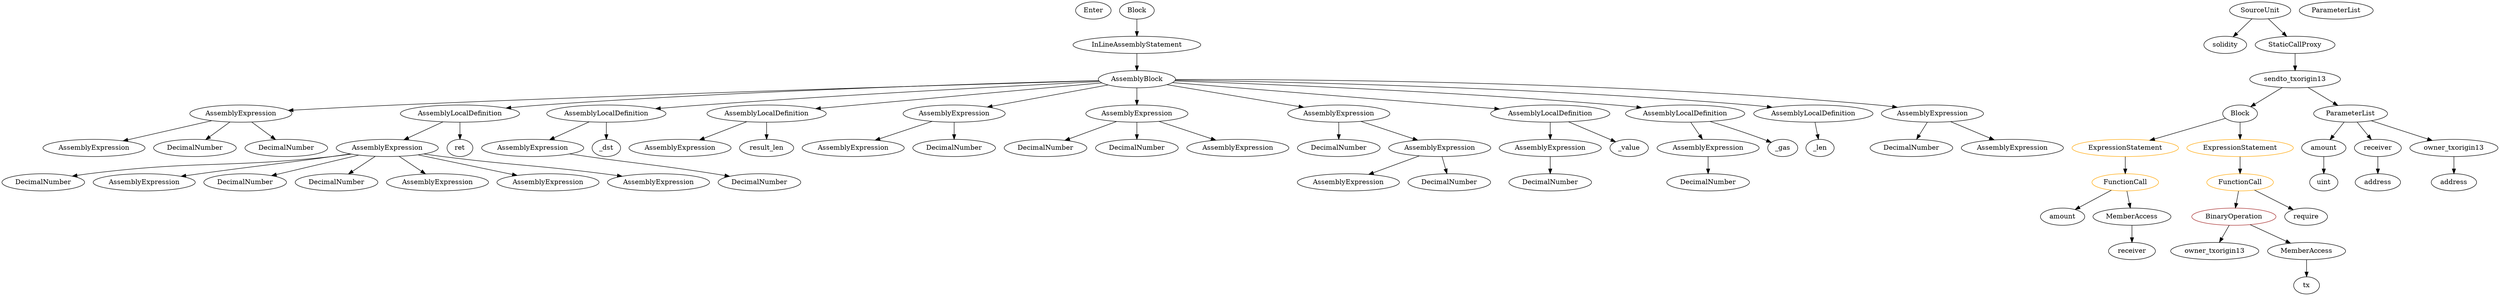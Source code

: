 strict digraph {
	graph [bb="0,0,4415,612"];
	node [label="\N"];
	Enter	[height=0.5,
		pos="1931.5,594",
		width=0.83628];
	AssemblyExpression_Unnamed_15	[color=black,
		height=0.5,
		label=AssemblyExpression,
		pos="417.52,378",
		width=2.4719];
	AssemblyExpression_Unnamed_16	[color=black,
		height=0.5,
		label=AssemblyExpression,
		pos="159.52,306",
		width=2.4719];
	AssemblyExpression_Unnamed_15 -> AssemblyExpression_Unnamed_16	[pos="e,211.03,320.97 365.93,363 324.45,351.75 266.02,335.89 221.91,323.93"];
	DecimalNumber_Unnamed_11	[color=black,
		height=0.5,
		label=DecimalNumber,
		pos="337.52,306",
		width=1.959];
	AssemblyExpression_Unnamed_15 -> DecimalNumber_Unnamed_11	[pos="e,356.71,323.79 398.16,360.05 388.23,351.37 375.98,340.64 365.08,331.11"];
	DecimalNumber_Unnamed_10	[color=black,
		height=0.5,
		label=DecimalNumber,
		pos="496.52,306",
		width=1.959];
	AssemblyExpression_Unnamed_15 -> DecimalNumber_Unnamed_10	[pos="e,477.58,323.79 436.65,360.05 446.35,351.46 458.32,340.86 468.99,331.4"];
	ElementaryTypeName_uint	[color=black,
		height=0.5,
		label=uint,
		pos="4110.5,234",
		width=0.75];
	DecimalNumber_Unnamed_8	[color=black,
		height=0.5,
		label=DecimalNumber,
		pos="70.525,234",
		width=1.959];
	AssemblyExpression_Unnamed_10	[color=black,
		height=0.5,
		label=AssemblyExpression,
		pos="248.52,234",
		width=2.4719];
	FunctionCall_Unnamed	[color=orange,
		height=0.5,
		label=FunctionCall,
		pos="3965.5,234",
		width=1.6125];
	BinaryOperation_Unnamed	[color=brown,
		height=0.5,
		label=BinaryOperation,
		pos="3956.5,162",
		width=1.9867];
	FunctionCall_Unnamed -> BinaryOperation_Unnamed	[pos="e,3958.7,180.1 3963.3,215.7 3962.4,208.32 3961.2,199.52 3960.2,191.25"];
	Identifier_require	[color=black,
		height=0.5,
		label=require,
		pos="4082.5,162",
		width=1.0026];
	FunctionCall_Unnamed -> Identifier_require	[pos="e,4060.2,176.37 3991.5,217.46 4008.9,207.07 4031.9,193.3 4050.4,182.22"];
	AssemblyExpression_Unnamed	[color=black,
		height=0.5,
		label=AssemblyExpression,
		pos="942.52,306",
		width=2.4719];
	DecimalNumber_Unnamed	[color=black,
		height=0.5,
		label=DecimalNumber,
		pos="1333.5,234",
		width=1.959];
	AssemblyExpression_Unnamed -> DecimalNumber_Unnamed	[pos="e,1281.1,246.47 1008.4,293.53 1019.1,291.67 1030.1,289.78 1040.5,288 1135.2,271.8 1159.2,269.98 1253.5,252 1258.8,250.99 1264.3,\
249.9 1269.8,248.79"];
	Block_Unnamed	[color=black,
		height=0.5,
		label=Block,
		pos="2012.5,594",
		width=0.90558];
	InLineAssemblyStatement_Unnamed	[color=black,
		height=0.5,
		label=InLineAssemblyStatement,
		pos="2012.5,522",
		width=2.9847];
	Block_Unnamed -> InLineAssemblyStatement_Unnamed	[pos="e,2012.5,540.1 2012.5,575.7 2012.5,568.41 2012.5,559.73 2012.5,551.54"];
	AssemblyExpression_Unnamed_2	[color=black,
		height=0.5,
		label=AssemblyExpression,
		pos="2742.5,306",
		width=2.4719];
	DecimalNumber_Unnamed_2	[color=black,
		height=0.5,
		label=DecimalNumber,
		pos="2742.5,234",
		width=1.959];
	AssemblyExpression_Unnamed_2 -> DecimalNumber_Unnamed_2	[pos="e,2742.5,252.1 2742.5,287.7 2742.5,280.41 2742.5,271.73 2742.5,263.54"];
	DecimalNumber_Unnamed_7	[color=black,
		height=0.5,
		label=DecimalNumber,
		pos="426.52,234",
		width=1.959];
	AssemblyExpression_Unnamed_12	[color=black,
		height=0.5,
		label=AssemblyExpression,
		pos="1210.5,306",
		width=2.4719];
	AssemblyLocalDefinition_Unnamed_4	[color=black,
		height=0.5,
		label=AssemblyLocalDefinition,
		pos="808.52,378",
		width=2.9016];
	AssemblyExpression_Unnamed_7	[color=black,
		height=0.5,
		label=AssemblyExpression,
		pos="674.52,306",
		width=2.4719];
	AssemblyLocalDefinition_Unnamed_4 -> AssemblyExpression_Unnamed_7	[pos="e,705.59,323.23 776.77,360.41 758.53,350.88 735.42,338.81 715.79,328.56"];
	Identifier_ret	[color=black,
		height=0.5,
		label=ret,
		pos="808.52,306",
		width=0.75];
	AssemblyLocalDefinition_Unnamed_4 -> Identifier_ret	[pos="e,808.52,324.1 808.52,359.7 808.52,352.41 808.52,343.73 808.52,335.54"];
	Identifier__len	[color=black,
		height=0.5,
		label=_len,
		pos="3234.5,306",
		width=0.75];
	AssemblyExpression_Unnamed_7 -> DecimalNumber_Unnamed_8	[pos="e,121.57,246.84 610.6,293.08 599.27,291.21 587.57,289.42 576.52,288 388.07,263.74 338.49,279.8 150.52,252 144.64,251.13 138.54,250.09 \
132.46,248.96"];
	AssemblyExpression_Unnamed_7 -> AssemblyExpression_Unnamed_10	[pos="e,314.13,246.53 608.92,293.47 598.1,291.61 587,289.73 576.52,288 474.44,271.16 448.61,268.84 346.52,252 339.65,250.87 332.5,249.67 \
325.35,248.45"];
	AssemblyExpression_Unnamed_7 -> DecimalNumber_Unnamed_7	[pos="e,472.34,247.93 624.04,290.75 583.22,279.23 525.76,263.01 483.33,251.03"];
	DecimalNumber_Unnamed_6	[color=black,
		height=0.5,
		label=DecimalNumber,
		pos="585.52,234",
		width=1.959];
	AssemblyExpression_Unnamed_7 -> DecimalNumber_Unnamed_6	[pos="e,606.56,251.55 652.98,288.05 641.75,279.22 627.83,268.27 615.56,258.62"];
	AssemblyExpression_Unnamed_8	[color=black,
		height=0.5,
		label=AssemblyExpression,
		pos="763.52,234",
		width=2.4719];
	AssemblyExpression_Unnamed_7 -> AssemblyExpression_Unnamed_8	[pos="e,742.18,251.79 696.07,288.05 707.22,279.28 721.02,268.43 733.23,258.83"];
	AssemblyExpression_Unnamed_9	[color=black,
		height=0.5,
		label=AssemblyExpression,
		pos="959.52,234",
		width=2.4719];
	AssemblyExpression_Unnamed_7 -> AssemblyExpression_Unnamed_9	[pos="e,904.74,248.46 729.48,291.5 776.39,279.98 843.99,263.38 893.77,251.15"];
	AssemblyExpression_Unnamed_11	[color=black,
		height=0.5,
		label=AssemblyExpression,
		pos="1155.5,234",
		width=2.4719];
	AssemblyExpression_Unnamed_7 -> AssemblyExpression_Unnamed_11	[pos="e,1090.8,246.67 739.3,293.33 750.37,291.46 761.77,289.61 772.52,288 898.79,269.08 931.26,270.92 1057.5,252 1064.7,250.93 1072.1,\
249.76 1079.5,248.54"];
	Parameter_amount	[color=black,
		height=0.5,
		label=amount,
		pos="4110.5,306",
		width=1.0581];
	Parameter_amount -> ElementaryTypeName_uint	[pos="e,4110.5,252.1 4110.5,287.7 4110.5,280.41 4110.5,271.73 4110.5,263.54"];
	Parameter_receiver	[color=black,
		height=0.5,
		label=receiver,
		pos="4206.5,306",
		width=1.0996];
	ElementaryTypeName_address	[color=black,
		height=0.5,
		label=address,
		pos="4206.5,234",
		width=1.0996];
	Parameter_receiver -> ElementaryTypeName_address	[pos="e,4206.5,252.1 4206.5,287.7 4206.5,280.41 4206.5,271.73 4206.5,263.54"];
	Identifier_receiver	[color=black,
		height=0.5,
		label=receiver,
		pos="3779.5,90",
		width=1.0996];
	DecimalNumber_Unnamed_12	[color=black,
		height=0.5,
		label=DecimalNumber,
		pos="2368.5,306",
		width=1.959];
	Identifier_tx	[color=black,
		height=0.5,
		label=tx,
		pos="4088.5,18",
		width=0.75];
	DecimalNumber_Unnamed_9	[color=black,
		height=0.5,
		label=DecimalNumber,
		pos="3397.5,306",
		width=1.959];
	ExpressionStatement_Unnamed_1	[color=orange,
		height=0.5,
		label=ExpressionStatement,
		pos="3770.5,306",
		width=2.458];
	FunctionCall_Unnamed_1	[color=orange,
		height=0.5,
		label=FunctionCall,
		pos="3770.5,234",
		width=1.6125];
	ExpressionStatement_Unnamed_1 -> FunctionCall_Unnamed_1	[pos="e,3770.5,252.1 3770.5,287.7 3770.5,280.41 3770.5,271.73 3770.5,263.54"];
	AssemblyLocalDefinition_Unnamed	[color=black,
		height=0.5,
		label=AssemblyLocalDefinition,
		pos="1076.5,378",
		width=2.9016];
	AssemblyLocalDefinition_Unnamed -> AssemblyExpression_Unnamed	[pos="e,973.59,323.23 1044.8,360.41 1026.5,350.88 1003.4,338.81 983.79,328.56"];
	Identifier__dst	[color=black,
		height=0.5,
		label=_dst,
		pos="1076.5,306",
		width=0.75311];
	AssemblyLocalDefinition_Unnamed -> Identifier__dst	[pos="e,1076.5,324.1 1076.5,359.7 1076.5,352.41 1076.5,343.73 1076.5,335.54"];
	DecimalNumber_Unnamed_1	[color=black,
		height=0.5,
		label=DecimalNumber,
		pos="3026.5,234",
		width=1.959];
	Block_Unnamed_1	[color=black,
		height=0.5,
		label=Block,
		pos="3965.5,378",
		width=0.90558];
	Block_Unnamed_1 -> ExpressionStatement_Unnamed_1	[pos="e,3813,322.24 3938.8,367.41 3909.3,356.81 3861,339.47 3823.7,326.08"];
	ExpressionStatement_Unnamed	[color=orange,
		height=0.5,
		label=ExpressionStatement,
		pos="3965.5,306",
		width=2.458];
	Block_Unnamed_1 -> ExpressionStatement_Unnamed	[pos="e,3965.5,324.1 3965.5,359.7 3965.5,352.41 3965.5,343.73 3965.5,335.54"];
	PragmaDirective_solidity	[color=black,
		height=0.5,
		label=solidity,
		pos="3937.5,522",
		width=1.0442];
	Identifier_owner_txorigin13	[color=black,
		height=0.5,
		label=owner_txorigin13,
		pos="3925.5,90",
		width=2.0976];
	BinaryOperation_Unnamed -> Identifier_owner_txorigin13	[pos="e,3933.1,108.1 3948.9,143.7 3945.5,136.07 3941.4,126.92 3937.7,118.4"];
	MemberAccess_Unnamed	[color=black,
		height=0.5,
		label=MemberAccess,
		pos="4088.5,90",
		width=1.9174];
	BinaryOperation_Unnamed -> MemberAccess_Unnamed	[pos="e,4059,106.66 3986.1,145.29 4004.7,135.47 4028.7,122.71 4048.9,112.03"];
	AssemblyExpression_Unnamed_14	[color=black,
		height=0.5,
		label=AssemblyExpression,
		pos="3575.5,306",
		width=2.4719];
	ElementaryTypeName_address_1	[color=black,
		height=0.5,
		label=address,
		pos="4339.5,234",
		width=1.0996];
	Identifier_amount	[color=black,
		height=0.5,
		label=amount,
		pos="3654.5,162",
		width=1.0581];
	ParameterList_Unnamed_1	[color=black,
		height=0.5,
		label=ParameterList,
		pos="4158.5,378",
		width=1.7095];
	ParameterList_Unnamed_1 -> Parameter_amount	[pos="e,4121.7,323.31 4146.9,360.05 4141.3,351.85 4134.4,341.83 4128.2,332.71"];
	ParameterList_Unnamed_1 -> Parameter_receiver	[pos="e,4195.3,323.31 4170.1,360.05 4175.8,351.85 4182.6,341.83 4188.9,332.71"];
	Parameter_owner_txorigin13	[color=black,
		height=0.5,
		label=owner_txorigin13,
		pos="4339.5,306",
		width=2.0976];
	ParameterList_Unnamed_1 -> Parameter_owner_txorigin13	[pos="e,4301.2,321.82 4194.7,363 4222.3,352.33 4260.6,337.53 4290.9,325.82"];
	FunctionCall_Unnamed_1 -> Identifier_amount	[pos="e,3677.4,176.83 3744.8,217.46 3727.8,207.2 3705.3,193.66 3687.1,182.65"];
	MemberAccess_Unnamed_1	[color=black,
		height=0.5,
		label=MemberAccess,
		pos="3779.5,162",
		width=1.9174];
	FunctionCall_Unnamed_1 -> MemberAccess_Unnamed_1	[pos="e,3777.3,180.1 3772.7,215.7 3773.7,208.32 3774.8,199.52 3775.9,191.25"];
	ContractDefinition_StaticCallProxy	[color=black,
		height=0.5,
		label=StaticCallProxy,
		pos="4061.5,522",
		width=1.9036];
	FunctionDefinition_sendto_txorigin13	[color=black,
		height=0.5,
		label=sendto_txorigin13,
		pos="4061.5,450",
		width=2.1531];
	ContractDefinition_StaticCallProxy -> FunctionDefinition_sendto_txorigin13	[pos="e,4061.5,468.1 4061.5,503.7 4061.5,496.41 4061.5,487.73 4061.5,479.54"];
	AssemblyLocalDefinition_Unnamed_5	[color=black,
		height=0.5,
		label=AssemblyLocalDefinition,
		pos="1363.5,378",
		width=2.9016];
	AssemblyLocalDefinition_Unnamed_5 -> AssemblyExpression_Unnamed_12	[pos="e,1245.3,322.91 1328,360.76 1306.5,350.89 1278.7,338.18 1255.6,327.6"];
	Identifier_result_len	[color=black,
		height=0.5,
		label=result_len,
		pos="1363.5,306",
		width=1.2798];
	AssemblyLocalDefinition_Unnamed_5 -> Identifier_result_len	[pos="e,1363.5,324.1 1363.5,359.7 1363.5,352.41 1363.5,343.73 1363.5,335.54"];
	AssemblyBlock_Unnamed	[color=black,
		height=0.5,
		label=AssemblyBlock,
		pos="2012.5,450",
		width=1.9313];
	InLineAssemblyStatement_Unnamed -> AssemblyBlock_Unnamed	[pos="e,2012.5,468.1 2012.5,503.7 2012.5,496.41 2012.5,487.73 2012.5,479.54"];
	ParameterList_Unnamed	[color=black,
		height=0.5,
		label=ParameterList,
		pos="4131.5,594",
		width=1.7095];
	AssemblyExpression_Unnamed_3	[color=black,
		height=0.5,
		label=AssemblyExpression,
		pos="1694.5,378",
		width=2.4719];
	AssemblyExpression_Unnamed_4	[color=black,
		height=0.5,
		label=AssemblyExpression,
		pos="1516.5,306",
		width=2.4719];
	AssemblyExpression_Unnamed_3 -> AssemblyExpression_Unnamed_4	[pos="e,1555.9,322.49 1655,361.46 1628.9,351.18 1594.3,337.6 1566.3,326.58"];
	DecimalNumber_Unnamed_3	[color=black,
		height=0.5,
		label=DecimalNumber,
		pos="1694.5,306",
		width=1.959];
	AssemblyExpression_Unnamed_3 -> DecimalNumber_Unnamed_3	[pos="e,1694.5,324.1 1694.5,359.7 1694.5,352.41 1694.5,343.73 1694.5,335.54"];
	ExpressionStatement_Unnamed -> FunctionCall_Unnamed	[pos="e,3965.5,252.1 3965.5,287.7 3965.5,280.41 3965.5,271.73 3965.5,263.54"];
	DecimalNumber_Unnamed_5	[color=black,
		height=0.5,
		label=DecimalNumber,
		pos="1853.5,306",
		width=1.959];
	MemberAccess_Unnamed -> Identifier_tx	[pos="e,4088.5,36.104 4088.5,71.697 4088.5,64.407 4088.5,55.726 4088.5,47.536"];
	AssemblyBlock_Unnamed -> AssemblyExpression_Unnamed_15	[pos="e,501.13,384.57 1943.9,446.74 1748.7,440.22 1173.2,420.21 695.52,396 634.55,392.91 566.09,388.73 512.37,385.29"];
	AssemblyBlock_Unnamed -> AssemblyLocalDefinition_Unnamed_4	[pos="e,892.1,389.08 1943.7,446.92 1775.9,441.55 1332.5,425.53 963.52,396 944.03,394.44 923.2,392.41 903.34,390.29"];
	AssemblyBlock_Unnamed -> AssemblyLocalDefinition_Unnamed	[pos="e,1164.1,388.04 1945.2,444.95 1812.3,436.82 1506.9,417.44 1250.5,396 1226.1,393.96 1199.8,391.52 1175.3,389.13"];
	AssemblyBlock_Unnamed -> AssemblyLocalDefinition_Unnamed_5	[pos="e,1450.2,388.35 1949.1,442.16 1835.4,429.9 1596.2,404.09 1461.3,389.55"];
	AssemblyBlock_Unnamed -> AssemblyExpression_Unnamed_3	[pos="e,1753.3,391.94 1960.7,437.6 1907.3,425.84 1823.7,407.44 1764.5,394.4"];
	AssemblyExpression_Unnamed_5	[color=black,
		height=0.5,
		label=AssemblyExpression,
		pos="2012.5,378",
		width=2.4719];
	AssemblyBlock_Unnamed -> AssemblyExpression_Unnamed_5	[pos="e,2012.5,396.1 2012.5,431.7 2012.5,424.41 2012.5,415.73 2012.5,407.54"];
	AssemblyExpression_Unnamed_17	[color=black,
		height=0.5,
		label=AssemblyExpression,
		pos="2368.5,378",
		width=2.4719];
	AssemblyBlock_Unnamed -> AssemblyExpression_Unnamed_17	[pos="e,2306.4,391.21 2066.6,438.37 2127.7,426.36 2227.4,406.75 2295.4,393.38"];
	AssemblyLocalDefinition_Unnamed_2	[color=black,
		height=0.5,
		label=AssemblyLocalDefinition,
		pos="2742.5,378",
		width=2.9016];
	AssemblyBlock_Unnamed -> AssemblyLocalDefinition_Unnamed_2	[pos="e,2652.8,387.6 2077,442.82 2204.4,430.6 2489.2,403.29 2641.6,388.67"];
	AssemblyLocalDefinition_Unnamed_1	[color=black,
		height=0.5,
		label=AssemblyLocalDefinition,
		pos="2988.5,378",
		width=2.9016];
	AssemblyBlock_Unnamed -> AssemblyLocalDefinition_Unnamed_1	[pos="e,2909.1,390 2080.9,446.19 2224.6,439.97 2568.3,423.36 2855.5,396 2869.2,394.69 2883.7,393.08 2897.9,391.38"];
	AssemblyLocalDefinition_Unnamed_3	[color=black,
		height=0.5,
		label=AssemblyLocalDefinition,
		pos="3215.5,378",
		width=2.9016];
	AssemblyBlock_Unnamed -> AssemblyLocalDefinition_Unnamed_3	[pos="e,3141.8,391.09 2082.1,448.01 2255,445.03 2717.7,433.86 3101.5,396 3110.9,395.08 3120.7,393.92 3130.4,392.64"];
	AssemblyExpression_Unnamed_13	[color=black,
		height=0.5,
		label=AssemblyExpression,
		pos="3426.5,378",
		width=2.4719];
	AssemblyBlock_Unnamed -> AssemblyExpression_Unnamed_13	[pos="e,3363.7,391.16 2082.3,449.41 2279,449.88 2854.2,446.47 3328.5,396 3336.3,395.17 3344.4,394.11 3352.4,392.92"];
	AssemblyExpression_Unnamed_5 -> DecimalNumber_Unnamed_5	[pos="e,1887.8,322.1 1976.4,361.12 1953.2,350.88 1922.8,337.5 1898.1,326.6"];
	DecimalNumber_Unnamed_4	[color=black,
		height=0.5,
		label=DecimalNumber,
		pos="2012.5,306",
		width=1.959];
	AssemblyExpression_Unnamed_5 -> DecimalNumber_Unnamed_4	[pos="e,2012.5,324.1 2012.5,359.7 2012.5,352.41 2012.5,343.73 2012.5,335.54"];
	AssemblyExpression_Unnamed_6	[color=black,
		height=0.5,
		label=AssemblyExpression,
		pos="2190.5,306",
		width=2.4719];
	AssemblyExpression_Unnamed_5 -> AssemblyExpression_Unnamed_6	[pos="e,2151.1,322.49 2052,361.46 2078.2,351.18 2112.7,337.6 2140.7,326.58"];
	MemberAccess_Unnamed_1 -> Identifier_receiver	[pos="e,3779.5,108.1 3779.5,143.7 3779.5,136.41 3779.5,127.73 3779.5,119.54"];
	AssemblyExpression_Unnamed_18	[color=black,
		height=0.5,
		label=AssemblyExpression,
		pos="2546.5,306",
		width=2.4719];
	AssemblyExpression_Unnamed_19	[color=black,
		height=0.5,
		label=AssemblyExpression,
		pos="2386.5,234",
		width=2.4719];
	AssemblyExpression_Unnamed_18 -> AssemblyExpression_Unnamed_19	[pos="e,2422.7,250.82 2510.2,289.12 2487.4,279.14 2457.8,266.17 2433.2,255.43"];
	DecimalNumber_Unnamed_13	[color=black,
		height=0.5,
		label=DecimalNumber,
		pos="2564.5,234",
		width=1.959];
	AssemblyExpression_Unnamed_18 -> DecimalNumber_Unnamed_13	[pos="e,2560.1,252.1 2551,287.7 2552.9,280.32 2555.1,271.52 2557.3,263.25"];
	AssemblyExpression_Unnamed_17 -> DecimalNumber_Unnamed_12	[pos="e,2368.5,324.1 2368.5,359.7 2368.5,352.41 2368.5,343.73 2368.5,335.54"];
	AssemblyExpression_Unnamed_17 -> AssemblyExpression_Unnamed_18	[pos="e,2507.1,322.49 2408,361.46 2434.2,351.18 2468.7,337.6 2496.7,326.58"];
	Parameter_owner_txorigin13 -> ElementaryTypeName_address_1	[pos="e,4339.5,252.1 4339.5,287.7 4339.5,280.41 4339.5,271.73 4339.5,263.54"];
	SourceUnit_Unnamed	[color=black,
		height=0.5,
		label=SourceUnit,
		pos="3999.5,594",
		width=1.46];
	SourceUnit_Unnamed -> PragmaDirective_solidity	[pos="e,3951.7,538.99 3984.8,576.41 3977.2,567.74 3967.6,556.97 3959.1,547.38"];
	SourceUnit_Unnamed -> ContractDefinition_StaticCallProxy	[pos="e,4046.5,539.96 4014.2,576.41 4021.6,568.08 4030.7,557.8 4038.9,548.49"];
	FunctionDefinition_sendto_txorigin13 -> Block_Unnamed_1	[pos="e,3984.6,392.88 4038.8,432.41 4025.2,422.53 4007.9,409.91 3993.5,399.41"];
	FunctionDefinition_sendto_txorigin13 -> ParameterList_Unnamed_1	[pos="e,4136,395.23 4084.5,432.41 4097.2,423.28 4113.1,411.81 4126.9,401.84"];
	AssemblyExpression_Unnamed_1	[color=black,
		height=0.5,
		label=AssemblyExpression,
		pos="3026.5,306",
		width=2.4719];
	AssemblyExpression_Unnamed_1 -> DecimalNumber_Unnamed_1	[pos="e,3026.5,252.1 3026.5,287.7 3026.5,280.41 3026.5,271.73 3026.5,263.54"];
	Identifier__value	[color=black,
		height=0.5,
		label=_value,
		pos="2884.5,306",
		width=0.96103];
	AssemblyLocalDefinition_Unnamed_2 -> AssemblyExpression_Unnamed_2	[pos="e,2742.5,324.1 2742.5,359.7 2742.5,352.41 2742.5,343.73 2742.5,335.54"];
	AssemblyLocalDefinition_Unnamed_2 -> Identifier__value	[pos="e,2859.9,319.15 2775.8,360.59 2798,349.63 2827.2,335.26 2849.7,324.15"];
	AssemblyLocalDefinition_Unnamed_1 -> AssemblyExpression_Unnamed_1	[pos="e,3017.2,324.1 2997.9,359.7 3002.1,351.98 3007.1,342.71 3011.8,334.11"];
	Identifier__gas	[color=black,
		height=0.5,
		label=_gas,
		pos="3161.5,306",
		width=0.78084];
	AssemblyLocalDefinition_Unnamed_1 -> Identifier__gas	[pos="e,3139.3,317.46 3031.1,361.17 3058,350.95 3093.5,337.16 3124.5,324 3126,323.36 3127.6,322.7 3129.1,322.02"];
	AssemblyLocalDefinition_Unnamed_3 -> Identifier__len	[pos="e,3229.9,324.1 3220.2,359.7 3222.2,352.24 3224.7,343.32 3226.9,334.97"];
	AssemblyExpression_Unnamed_13 -> DecimalNumber_Unnamed_9	[pos="e,3404.6,324.1 3419.4,359.7 3416.2,352.15 3412.5,343.12 3409,334.68"];
	AssemblyExpression_Unnamed_13 -> AssemblyExpression_Unnamed_14	[pos="e,3541.5,322.98 3460.7,360.94 3481.6,351.11 3508.6,338.44 3531.2,327.84"];
}
